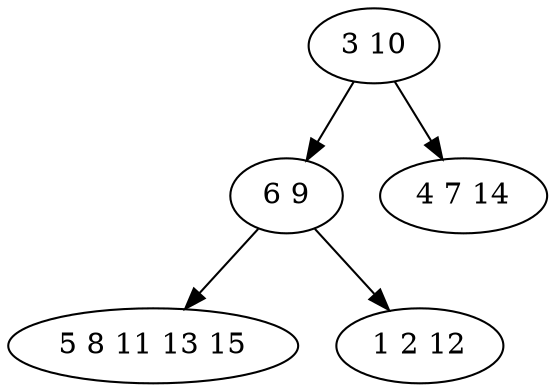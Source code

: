digraph true_tree {
	"0" -> "1"
	"0" -> "2"
	"1" -> "3"
	"1" -> "4"
	"0" [label="3 10"];
	"1" [label="6 9"];
	"2" [label="4 7 14"];
	"3" [label="5 8 11 13 15"];
	"4" [label="1 2 12"];
}
